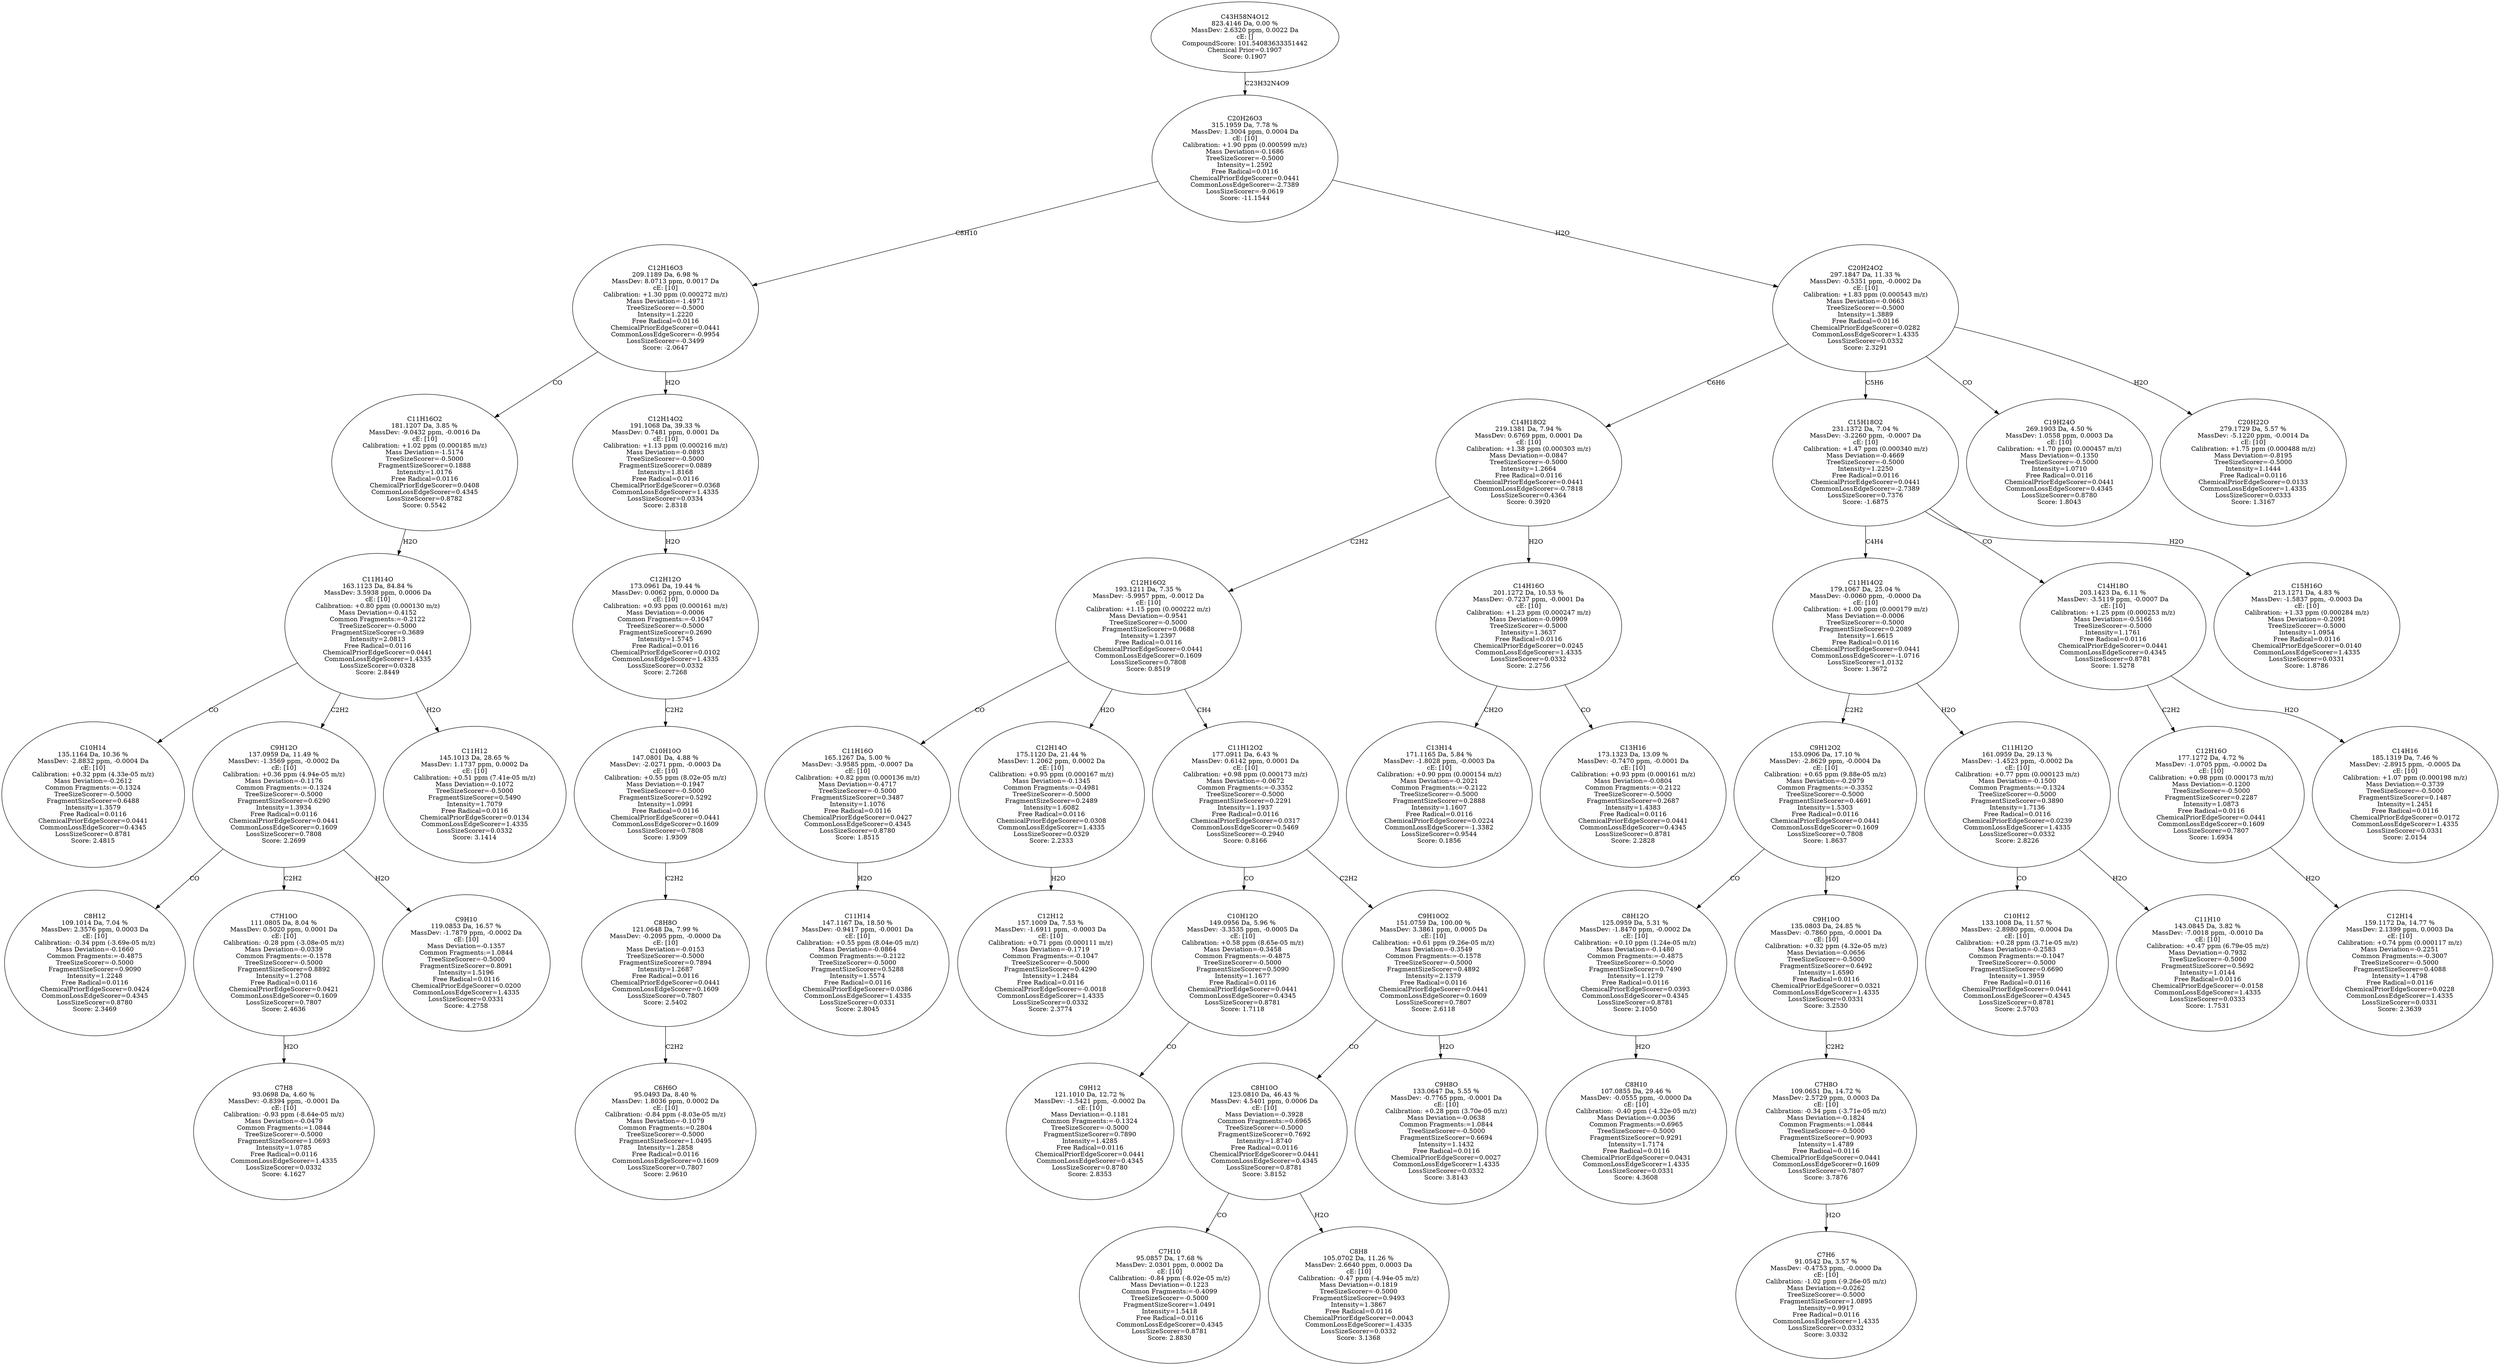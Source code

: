 strict digraph {
v1 [label="C10H14\n135.1164 Da, 10.36 %\nMassDev: -2.8832 ppm, -0.0004 Da\ncE: [10]\nCalibration: +0.32 ppm (4.33e-05 m/z)\nMass Deviation=-0.2612\nCommon Fragments:=-0.1324\nTreeSizeScorer=-0.5000\nFragmentSizeScorer=0.6488\nIntensity=1.3579\nFree Radical=0.0116\nChemicalPriorEdgeScorer=0.0441\nCommonLossEdgeScorer=0.4345\nLossSizeScorer=0.8781\nScore: 2.4815"];
v2 [label="C8H12\n109.1014 Da, 7.04 %\nMassDev: 2.3576 ppm, 0.0003 Da\ncE: [10]\nCalibration: -0.34 ppm (-3.69e-05 m/z)\nMass Deviation=-0.1660\nCommon Fragments:=-0.4875\nTreeSizeScorer=-0.5000\nFragmentSizeScorer=0.9090\nIntensity=1.2248\nFree Radical=0.0116\nChemicalPriorEdgeScorer=0.0424\nCommonLossEdgeScorer=0.4345\nLossSizeScorer=0.8780\nScore: 2.3469"];
v3 [label="C7H8\n93.0698 Da, 4.60 %\nMassDev: -0.8394 ppm, -0.0001 Da\ncE: [10]\nCalibration: -0.93 ppm (-8.64e-05 m/z)\nMass Deviation=-0.0479\nCommon Fragments:=1.0844\nTreeSizeScorer=-0.5000\nFragmentSizeScorer=1.0693\nIntensity=1.0785\nFree Radical=0.0116\nCommonLossEdgeScorer=1.4335\nLossSizeScorer=0.0332\nScore: 4.1627"];
v4 [label="C7H10O\n111.0805 Da, 8.04 %\nMassDev: 0.5020 ppm, 0.0001 Da\ncE: [10]\nCalibration: -0.28 ppm (-3.08e-05 m/z)\nMass Deviation=-0.0339\nCommon Fragments:=-0.1578\nTreeSizeScorer=-0.5000\nFragmentSizeScorer=0.8892\nIntensity=1.2708\nFree Radical=0.0116\nChemicalPriorEdgeScorer=0.0421\nCommonLossEdgeScorer=0.1609\nLossSizeScorer=0.7807\nScore: 2.4636"];
v5 [label="C9H10\n119.0853 Da, 16.57 %\nMassDev: -1.7879 ppm, -0.0002 Da\ncE: [10]\nMass Deviation=-0.1357\nCommon Fragments:=1.0844\nTreeSizeScorer=-0.5000\nFragmentSizeScorer=0.8091\nIntensity=1.5196\nFree Radical=0.0116\nChemicalPriorEdgeScorer=0.0200\nCommonLossEdgeScorer=1.4335\nLossSizeScorer=0.0331\nScore: 4.2758"];
v6 [label="C9H12O\n137.0959 Da, 11.49 %\nMassDev: -1.3569 ppm, -0.0002 Da\ncE: [10]\nCalibration: +0.36 ppm (4.94e-05 m/z)\nMass Deviation=-0.1176\nCommon Fragments:=-0.1324\nTreeSizeScorer=-0.5000\nFragmentSizeScorer=0.6290\nIntensity=1.3934\nFree Radical=0.0116\nChemicalPriorEdgeScorer=0.0441\nCommonLossEdgeScorer=0.1609\nLossSizeScorer=0.7808\nScore: 2.2699"];
v7 [label="C11H12\n145.1013 Da, 28.65 %\nMassDev: 1.1737 ppm, 0.0002 Da\ncE: [10]\nCalibration: +0.51 ppm (7.41e-05 m/z)\nMass Deviation=-0.1072\nTreeSizeScorer=-0.5000\nFragmentSizeScorer=0.5490\nIntensity=1.7079\nFree Radical=0.0116\nChemicalPriorEdgeScorer=0.0134\nCommonLossEdgeScorer=1.4335\nLossSizeScorer=0.0332\nScore: 3.1414"];
v8 [label="C11H14O\n163.1123 Da, 84.84 %\nMassDev: 3.5938 ppm, 0.0006 Da\ncE: [10]\nCalibration: +0.80 ppm (0.000130 m/z)\nMass Deviation=-0.4152\nCommon Fragments:=-0.2122\nTreeSizeScorer=-0.5000\nFragmentSizeScorer=0.3689\nIntensity=2.0813\nFree Radical=0.0116\nChemicalPriorEdgeScorer=0.0441\nCommonLossEdgeScorer=1.4335\nLossSizeScorer=0.0328\nScore: 2.8449"];
v9 [label="C11H16O2\n181.1207 Da, 3.85 %\nMassDev: -9.0432 ppm, -0.0016 Da\ncE: [10]\nCalibration: +1.02 ppm (0.000185 m/z)\nMass Deviation=-1.5174\nTreeSizeScorer=-0.5000\nFragmentSizeScorer=0.1888\nIntensity=1.0176\nFree Radical=0.0116\nChemicalPriorEdgeScorer=0.0408\nCommonLossEdgeScorer=0.4345\nLossSizeScorer=0.8782\nScore: 0.5542"];
v10 [label="C6H6O\n95.0493 Da, 8.40 %\nMassDev: 1.8036 ppm, 0.0002 Da\ncE: [10]\nCalibration: -0.84 ppm (-8.03e-05 m/z)\nMass Deviation=-0.1079\nCommon Fragments:=0.2804\nTreeSizeScorer=-0.5000\nFragmentSizeScorer=1.0495\nIntensity=1.2858\nFree Radical=0.0116\nCommonLossEdgeScorer=0.1609\nLossSizeScorer=0.7807\nScore: 2.9610"];
v11 [label="C8H8O\n121.0648 Da, 7.99 %\nMassDev: -0.2095 ppm, -0.0000 Da\ncE: [10]\nMass Deviation=-0.0153\nTreeSizeScorer=-0.5000\nFragmentSizeScorer=0.7894\nIntensity=1.2687\nFree Radical=0.0116\nChemicalPriorEdgeScorer=0.0441\nCommonLossEdgeScorer=0.1609\nLossSizeScorer=0.7807\nScore: 2.5402"];
v12 [label="C10H10O\n147.0801 Da, 4.88 %\nMassDev: -2.0271 ppm, -0.0003 Da\ncE: [10]\nCalibration: +0.55 ppm (8.02e-05 m/z)\nMass Deviation=-0.1947\nTreeSizeScorer=-0.5000\nFragmentSizeScorer=0.5292\nIntensity=1.0991\nFree Radical=0.0116\nChemicalPriorEdgeScorer=0.0441\nCommonLossEdgeScorer=0.1609\nLossSizeScorer=0.7808\nScore: 1.9309"];
v13 [label="C12H12O\n173.0961 Da, 19.44 %\nMassDev: 0.0062 ppm, 0.0000 Da\ncE: [10]\nCalibration: +0.93 ppm (0.000161 m/z)\nMass Deviation=-0.0006\nCommon Fragments:=-0.1047\nTreeSizeScorer=-0.5000\nFragmentSizeScorer=0.2690\nIntensity=1.5745\nFree Radical=0.0116\nChemicalPriorEdgeScorer=0.0102\nCommonLossEdgeScorer=1.4335\nLossSizeScorer=0.0332\nScore: 2.7268"];
v14 [label="C12H14O2\n191.1068 Da, 39.33 %\nMassDev: 0.7481 ppm, 0.0001 Da\ncE: [10]\nCalibration: +1.13 ppm (0.000216 m/z)\nMass Deviation=-0.0893\nTreeSizeScorer=-0.5000\nFragmentSizeScorer=0.0889\nIntensity=1.8168\nFree Radical=0.0116\nChemicalPriorEdgeScorer=0.0368\nCommonLossEdgeScorer=1.4335\nLossSizeScorer=0.0334\nScore: 2.8318"];
v15 [label="C12H16O3\n209.1189 Da, 6.98 %\nMassDev: 8.0713 ppm, 0.0017 Da\ncE: [10]\nCalibration: +1.30 ppm (0.000272 m/z)\nMass Deviation=-1.4971\nTreeSizeScorer=-0.5000\nIntensity=1.2220\nFree Radical=0.0116\nChemicalPriorEdgeScorer=0.0441\nCommonLossEdgeScorer=-0.9954\nLossSizeScorer=-0.3499\nScore: -2.0647"];
v16 [label="C11H14\n147.1167 Da, 18.50 %\nMassDev: -0.9417 ppm, -0.0001 Da\ncE: [10]\nCalibration: +0.55 ppm (8.04e-05 m/z)\nMass Deviation=-0.0864\nCommon Fragments:=-0.2122\nTreeSizeScorer=-0.5000\nFragmentSizeScorer=0.5288\nIntensity=1.5574\nFree Radical=0.0116\nChemicalPriorEdgeScorer=0.0386\nCommonLossEdgeScorer=1.4335\nLossSizeScorer=0.0331\nScore: 2.8045"];
v17 [label="C11H16O\n165.1267 Da, 5.00 %\nMassDev: -3.9585 ppm, -0.0007 Da\ncE: [10]\nCalibration: +0.82 ppm (0.000136 m/z)\nMass Deviation=-0.4717\nTreeSizeScorer=-0.5000\nFragmentSizeScorer=0.3487\nIntensity=1.1076\nFree Radical=0.0116\nChemicalPriorEdgeScorer=0.0427\nCommonLossEdgeScorer=0.4345\nLossSizeScorer=0.8780\nScore: 1.8515"];
v18 [label="C12H12\n157.1009 Da, 7.53 %\nMassDev: -1.6911 ppm, -0.0003 Da\ncE: [10]\nCalibration: +0.71 ppm (0.000111 m/z)\nMass Deviation=-0.1719\nCommon Fragments:=-0.1047\nTreeSizeScorer=-0.5000\nFragmentSizeScorer=0.4290\nIntensity=1.2484\nFree Radical=0.0116\nChemicalPriorEdgeScorer=-0.0018\nCommonLossEdgeScorer=1.4335\nLossSizeScorer=0.0332\nScore: 2.3774"];
v19 [label="C12H14O\n175.1120 Da, 21.44 %\nMassDev: 1.2062 ppm, 0.0002 Da\ncE: [10]\nCalibration: +0.95 ppm (0.000167 m/z)\nMass Deviation=-0.1345\nCommon Fragments:=-0.4981\nTreeSizeScorer=-0.5000\nFragmentSizeScorer=0.2489\nIntensity=1.6082\nFree Radical=0.0116\nChemicalPriorEdgeScorer=0.0308\nCommonLossEdgeScorer=1.4335\nLossSizeScorer=0.0329\nScore: 2.2333"];
v20 [label="C9H12\n121.1010 Da, 12.72 %\nMassDev: -1.5421 ppm, -0.0002 Da\ncE: [10]\nMass Deviation=-0.1181\nCommon Fragments:=-0.1324\nTreeSizeScorer=-0.5000\nFragmentSizeScorer=0.7890\nIntensity=1.4285\nFree Radical=0.0116\nChemicalPriorEdgeScorer=0.0441\nCommonLossEdgeScorer=0.4345\nLossSizeScorer=0.8780\nScore: 2.8353"];
v21 [label="C10H12O\n149.0956 Da, 5.96 %\nMassDev: -3.3535 ppm, -0.0005 Da\ncE: [10]\nCalibration: +0.58 ppm (8.65e-05 m/z)\nMass Deviation=-0.3458\nCommon Fragments:=-0.4875\nTreeSizeScorer=-0.5000\nFragmentSizeScorer=0.5090\nIntensity=1.1677\nFree Radical=0.0116\nChemicalPriorEdgeScorer=0.0441\nCommonLossEdgeScorer=0.4345\nLossSizeScorer=0.8781\nScore: 1.7118"];
v22 [label="C7H10\n95.0857 Da, 17.68 %\nMassDev: 2.0301 ppm, 0.0002 Da\ncE: [10]\nCalibration: -0.84 ppm (-8.02e-05 m/z)\nMass Deviation=-0.1223\nCommon Fragments:=-0.4099\nTreeSizeScorer=-0.5000\nFragmentSizeScorer=1.0491\nIntensity=1.5418\nFree Radical=0.0116\nCommonLossEdgeScorer=0.4345\nLossSizeScorer=0.8781\nScore: 2.8830"];
v23 [label="C8H8\n105.0702 Da, 11.26 %\nMassDev: 2.6640 ppm, 0.0003 Da\ncE: [10]\nCalibration: -0.47 ppm (-4.94e-05 m/z)\nMass Deviation=-0.1819\nTreeSizeScorer=-0.5000\nFragmentSizeScorer=0.9493\nIntensity=1.3867\nFree Radical=0.0116\nChemicalPriorEdgeScorer=0.0043\nCommonLossEdgeScorer=1.4335\nLossSizeScorer=0.0332\nScore: 3.1368"];
v24 [label="C8H10O\n123.0810 Da, 46.43 %\nMassDev: 4.5401 ppm, 0.0006 Da\ncE: [10]\nMass Deviation=-0.3928\nCommon Fragments:=0.6965\nTreeSizeScorer=-0.5000\nFragmentSizeScorer=0.7692\nIntensity=1.8740\nFree Radical=0.0116\nChemicalPriorEdgeScorer=0.0441\nCommonLossEdgeScorer=0.4345\nLossSizeScorer=0.8781\nScore: 3.8152"];
v25 [label="C9H8O\n133.0647 Da, 5.55 %\nMassDev: -0.7765 ppm, -0.0001 Da\ncE: [10]\nCalibration: +0.28 ppm (3.70e-05 m/z)\nMass Deviation=-0.0638\nCommon Fragments:=1.0844\nTreeSizeScorer=-0.5000\nFragmentSizeScorer=0.6694\nIntensity=1.1432\nFree Radical=0.0116\nChemicalPriorEdgeScorer=0.0027\nCommonLossEdgeScorer=1.4335\nLossSizeScorer=0.0332\nScore: 3.8143"];
v26 [label="C9H10O2\n151.0759 Da, 100.00 %\nMassDev: 3.3861 ppm, 0.0005 Da\ncE: [10]\nCalibration: +0.61 ppm (9.26e-05 m/z)\nMass Deviation=-0.3549\nCommon Fragments:=-0.1578\nTreeSizeScorer=-0.5000\nFragmentSizeScorer=0.4892\nIntensity=2.1379\nFree Radical=0.0116\nChemicalPriorEdgeScorer=0.0441\nCommonLossEdgeScorer=0.1609\nLossSizeScorer=0.7807\nScore: 2.6118"];
v27 [label="C11H12O2\n177.0911 Da, 6.43 %\nMassDev: 0.6142 ppm, 0.0001 Da\ncE: [10]\nCalibration: +0.98 ppm (0.000173 m/z)\nMass Deviation=-0.0672\nCommon Fragments:=-0.3352\nTreeSizeScorer=-0.5000\nFragmentSizeScorer=0.2291\nIntensity=1.1937\nFree Radical=0.0116\nChemicalPriorEdgeScorer=0.0317\nCommonLossEdgeScorer=0.5469\nLossSizeScorer=-0.2940\nScore: 0.8166"];
v28 [label="C12H16O2\n193.1211 Da, 7.35 %\nMassDev: -5.9957 ppm, -0.0012 Da\ncE: [10]\nCalibration: +1.15 ppm (0.000222 m/z)\nMass Deviation=-0.9541\nTreeSizeScorer=-0.5000\nFragmentSizeScorer=0.0688\nIntensity=1.2397\nFree Radical=0.0116\nChemicalPriorEdgeScorer=0.0441\nCommonLossEdgeScorer=0.1609\nLossSizeScorer=0.7808\nScore: 0.8519"];
v29 [label="C13H14\n171.1165 Da, 5.84 %\nMassDev: -1.8028 ppm, -0.0003 Da\ncE: [10]\nCalibration: +0.90 ppm (0.000154 m/z)\nMass Deviation=-0.2021\nCommon Fragments:=-0.2122\nTreeSizeScorer=-0.5000\nFragmentSizeScorer=0.2888\nIntensity=1.1607\nFree Radical=0.0116\nChemicalPriorEdgeScorer=0.0224\nCommonLossEdgeScorer=-1.3382\nLossSizeScorer=0.9544\nScore: 0.1856"];
v30 [label="C13H16\n173.1323 Da, 13.09 %\nMassDev: -0.7470 ppm, -0.0001 Da\ncE: [10]\nCalibration: +0.93 ppm (0.000161 m/z)\nMass Deviation=-0.0804\nCommon Fragments:=-0.2122\nTreeSizeScorer=-0.5000\nFragmentSizeScorer=0.2687\nIntensity=1.4383\nFree Radical=0.0116\nChemicalPriorEdgeScorer=0.0441\nCommonLossEdgeScorer=0.4345\nLossSizeScorer=0.8781\nScore: 2.2828"];
v31 [label="C14H16O\n201.1272 Da, 10.53 %\nMassDev: -0.7237 ppm, -0.0001 Da\ncE: [10]\nCalibration: +1.23 ppm (0.000247 m/z)\nMass Deviation=-0.0909\nTreeSizeScorer=-0.5000\nIntensity=1.3637\nFree Radical=0.0116\nChemicalPriorEdgeScorer=0.0245\nCommonLossEdgeScorer=1.4335\nLossSizeScorer=0.0332\nScore: 2.2756"];
v32 [label="C14H18O2\n219.1381 Da, 7.94 %\nMassDev: 0.6769 ppm, 0.0001 Da\ncE: [10]\nCalibration: +1.38 ppm (0.000303 m/z)\nMass Deviation=-0.0847\nTreeSizeScorer=-0.5000\nIntensity=1.2664\nFree Radical=0.0116\nChemicalPriorEdgeScorer=0.0441\nCommonLossEdgeScorer=-0.7818\nLossSizeScorer=0.4364\nScore: 0.3920"];
v33 [label="C8H10\n107.0855 Da, 29.46 %\nMassDev: -0.0555 ppm, -0.0000 Da\ncE: [10]\nCalibration: -0.40 ppm (-4.32e-05 m/z)\nMass Deviation=-0.0036\nCommon Fragments:=0.6965\nTreeSizeScorer=-0.5000\nFragmentSizeScorer=0.9291\nIntensity=1.7174\nFree Radical=0.0116\nChemicalPriorEdgeScorer=0.0431\nCommonLossEdgeScorer=1.4335\nLossSizeScorer=0.0331\nScore: 4.3608"];
v34 [label="C8H12O\n125.0959 Da, 5.31 %\nMassDev: -1.8470 ppm, -0.0002 Da\ncE: [10]\nCalibration: +0.10 ppm (1.24e-05 m/z)\nMass Deviation=-0.1480\nCommon Fragments:=-0.4875\nTreeSizeScorer=-0.5000\nFragmentSizeScorer=0.7490\nIntensity=1.1279\nFree Radical=0.0116\nChemicalPriorEdgeScorer=0.0393\nCommonLossEdgeScorer=0.4345\nLossSizeScorer=0.8781\nScore: 2.1050"];
v35 [label="C7H6\n91.0542 Da, 3.57 %\nMassDev: -0.4753 ppm, -0.0000 Da\ncE: [10]\nCalibration: -1.02 ppm (-9.26e-05 m/z)\nMass Deviation=-0.0262\nTreeSizeScorer=-0.5000\nFragmentSizeScorer=1.0895\nIntensity=0.9917\nFree Radical=0.0116\nCommonLossEdgeScorer=1.4335\nLossSizeScorer=0.0332\nScore: 3.0332"];
v36 [label="C7H8O\n109.0651 Da, 14.72 %\nMassDev: 2.5729 ppm, 0.0003 Da\ncE: [10]\nCalibration: -0.34 ppm (-3.71e-05 m/z)\nMass Deviation=-0.1824\nCommon Fragments:=1.0844\nTreeSizeScorer=-0.5000\nFragmentSizeScorer=0.9093\nIntensity=1.4789\nFree Radical=0.0116\nChemicalPriorEdgeScorer=0.0441\nCommonLossEdgeScorer=0.1609\nLossSizeScorer=0.7807\nScore: 3.7876"];
v37 [label="C9H10O\n135.0803 Da, 24.85 %\nMassDev: -0.7860 ppm, -0.0001 Da\ncE: [10]\nCalibration: +0.32 ppm (4.32e-05 m/z)\nMass Deviation=-0.0656\nTreeSizeScorer=-0.5000\nFragmentSizeScorer=0.6492\nIntensity=1.6590\nFree Radical=0.0116\nChemicalPriorEdgeScorer=0.0321\nCommonLossEdgeScorer=1.4335\nLossSizeScorer=0.0331\nScore: 3.2530"];
v38 [label="C9H12O2\n153.0906 Da, 17.10 %\nMassDev: -2.8629 ppm, -0.0004 Da\ncE: [10]\nCalibration: +0.65 ppm (9.88e-05 m/z)\nMass Deviation=-0.2979\nCommon Fragments:=-0.3352\nTreeSizeScorer=-0.5000\nFragmentSizeScorer=0.4691\nIntensity=1.5303\nFree Radical=0.0116\nChemicalPriorEdgeScorer=0.0441\nCommonLossEdgeScorer=0.1609\nLossSizeScorer=0.7808\nScore: 1.8637"];
v39 [label="C10H12\n133.1008 Da, 11.57 %\nMassDev: -2.8980 ppm, -0.0004 Da\ncE: [10]\nCalibration: +0.28 ppm (3.71e-05 m/z)\nMass Deviation=-0.2583\nCommon Fragments:=-0.1047\nTreeSizeScorer=-0.5000\nFragmentSizeScorer=0.6690\nIntensity=1.3959\nFree Radical=0.0116\nChemicalPriorEdgeScorer=0.0441\nCommonLossEdgeScorer=0.4345\nLossSizeScorer=0.8781\nScore: 2.5703"];
v40 [label="C11H10\n143.0845 Da, 3.82 %\nMassDev: -7.0018 ppm, -0.0010 Da\ncE: [10]\nCalibration: +0.47 ppm (6.79e-05 m/z)\nMass Deviation=-0.7932\nTreeSizeScorer=-0.5000\nFragmentSizeScorer=0.5692\nIntensity=1.0144\nFree Radical=0.0116\nChemicalPriorEdgeScorer=-0.0158\nCommonLossEdgeScorer=1.4335\nLossSizeScorer=0.0333\nScore: 1.7531"];
v41 [label="C11H12O\n161.0959 Da, 29.13 %\nMassDev: -1.4523 ppm, -0.0002 Da\ncE: [10]\nCalibration: +0.77 ppm (0.000123 m/z)\nMass Deviation=-0.1500\nCommon Fragments:=-0.1324\nTreeSizeScorer=-0.5000\nFragmentSizeScorer=0.3890\nIntensity=1.7136\nFree Radical=0.0116\nChemicalPriorEdgeScorer=0.0239\nCommonLossEdgeScorer=1.4335\nLossSizeScorer=0.0332\nScore: 2.8226"];
v42 [label="C11H14O2\n179.1067 Da, 25.04 %\nMassDev: -0.0060 ppm, -0.0000 Da\ncE: [10]\nCalibration: +1.00 ppm (0.000179 m/z)\nMass Deviation=-0.0006\nTreeSizeScorer=-0.5000\nFragmentSizeScorer=0.2089\nIntensity=1.6615\nFree Radical=0.0116\nChemicalPriorEdgeScorer=0.0441\nCommonLossEdgeScorer=-1.0716\nLossSizeScorer=1.0132\nScore: 1.3672"];
v43 [label="C12H14\n159.1172 Da, 14.77 %\nMassDev: 2.1399 ppm, 0.0003 Da\ncE: [10]\nCalibration: +0.74 ppm (0.000117 m/z)\nMass Deviation=-0.2251\nCommon Fragments:=-0.3007\nTreeSizeScorer=-0.5000\nFragmentSizeScorer=0.4088\nIntensity=1.4798\nFree Radical=0.0116\nChemicalPriorEdgeScorer=0.0228\nCommonLossEdgeScorer=1.4335\nLossSizeScorer=0.0331\nScore: 2.3639"];
v44 [label="C12H16O\n177.1272 Da, 4.72 %\nMassDev: -1.0705 ppm, -0.0002 Da\ncE: [10]\nCalibration: +0.98 ppm (0.000173 m/z)\nMass Deviation=-0.1200\nTreeSizeScorer=-0.5000\nFragmentSizeScorer=0.2287\nIntensity=1.0873\nFree Radical=0.0116\nChemicalPriorEdgeScorer=0.0441\nCommonLossEdgeScorer=0.1609\nLossSizeScorer=0.7807\nScore: 1.6934"];
v45 [label="C14H16\n185.1319 Da, 7.46 %\nMassDev: -2.8915 ppm, -0.0005 Da\ncE: [10]\nCalibration: +1.07 ppm (0.000198 m/z)\nMass Deviation=-0.3739\nTreeSizeScorer=-0.5000\nFragmentSizeScorer=0.1487\nIntensity=1.2451\nFree Radical=0.0116\nChemicalPriorEdgeScorer=0.0172\nCommonLossEdgeScorer=1.4335\nLossSizeScorer=0.0331\nScore: 2.0154"];
v46 [label="C14H18O\n203.1423 Da, 6.11 %\nMassDev: -3.5119 ppm, -0.0007 Da\ncE: [10]\nCalibration: +1.25 ppm (0.000253 m/z)\nMass Deviation=-0.5166\nTreeSizeScorer=-0.5000\nIntensity=1.1761\nFree Radical=0.0116\nChemicalPriorEdgeScorer=0.0441\nCommonLossEdgeScorer=0.4345\nLossSizeScorer=0.8781\nScore: 1.5278"];
v47 [label="C15H16O\n213.1271 Da, 4.83 %\nMassDev: -1.5837 ppm, -0.0003 Da\ncE: [10]\nCalibration: +1.33 ppm (0.000284 m/z)\nMass Deviation=-0.2091\nTreeSizeScorer=-0.5000\nIntensity=1.0954\nFree Radical=0.0116\nChemicalPriorEdgeScorer=0.0140\nCommonLossEdgeScorer=1.4335\nLossSizeScorer=0.0331\nScore: 1.8786"];
v48 [label="C15H18O2\n231.1372 Da, 7.04 %\nMassDev: -3.2260 ppm, -0.0007 Da\ncE: [10]\nCalibration: +1.47 ppm (0.000340 m/z)\nMass Deviation=-0.4669\nTreeSizeScorer=-0.5000\nIntensity=1.2250\nFree Radical=0.0116\nChemicalPriorEdgeScorer=0.0441\nCommonLossEdgeScorer=-2.7389\nLossSizeScorer=0.7376\nScore: -1.6875"];
v49 [label="C19H24O\n269.1903 Da, 4.50 %\nMassDev: 1.0558 ppm, 0.0003 Da\ncE: [10]\nCalibration: +1.70 ppm (0.000457 m/z)\nMass Deviation=-0.1350\nTreeSizeScorer=-0.5000\nIntensity=1.0710\nFree Radical=0.0116\nChemicalPriorEdgeScorer=0.0441\nCommonLossEdgeScorer=0.4345\nLossSizeScorer=0.8780\nScore: 1.8043"];
v50 [label="C20H22O\n279.1729 Da, 5.57 %\nMassDev: -5.1220 ppm, -0.0014 Da\ncE: [10]\nCalibration: +1.75 ppm (0.000488 m/z)\nMass Deviation=-0.8195\nTreeSizeScorer=-0.5000\nIntensity=1.1444\nFree Radical=0.0116\nChemicalPriorEdgeScorer=0.0133\nCommonLossEdgeScorer=1.4335\nLossSizeScorer=0.0333\nScore: 1.3167"];
v51 [label="C20H24O2\n297.1847 Da, 11.33 %\nMassDev: -0.5351 ppm, -0.0002 Da\ncE: [10]\nCalibration: +1.83 ppm (0.000543 m/z)\nMass Deviation=-0.0663\nTreeSizeScorer=-0.5000\nIntensity=1.3889\nFree Radical=0.0116\nChemicalPriorEdgeScorer=0.0282\nCommonLossEdgeScorer=1.4335\nLossSizeScorer=0.0332\nScore: 2.3291"];
v52 [label="C20H26O3\n315.1959 Da, 7.78 %\nMassDev: 1.3004 ppm, 0.0004 Da\ncE: [10]\nCalibration: +1.90 ppm (0.000599 m/z)\nMass Deviation=-0.1686\nTreeSizeScorer=-0.5000\nIntensity=1.2592\nFree Radical=0.0116\nChemicalPriorEdgeScorer=0.0441\nCommonLossEdgeScorer=-2.7389\nLossSizeScorer=-9.0619\nScore: -11.1544"];
v53 [label="C43H58N4O12\n823.4146 Da, 0.00 %\nMassDev: 2.6320 ppm, 0.0022 Da\ncE: []\nCompoundScore: 101.54083633351442\nChemical Prior=0.1907\nScore: 0.1907"];
v8 -> v1 [label="CO"];
v6 -> v2 [label="CO"];
v4 -> v3 [label="H2O"];
v6 -> v4 [label="C2H2"];
v6 -> v5 [label="H2O"];
v8 -> v6 [label="C2H2"];
v8 -> v7 [label="H2O"];
v9 -> v8 [label="H2O"];
v15 -> v9 [label="CO"];
v11 -> v10 [label="C2H2"];
v12 -> v11 [label="C2H2"];
v13 -> v12 [label="C2H2"];
v14 -> v13 [label="H2O"];
v15 -> v14 [label="H2O"];
v52 -> v15 [label="C8H10"];
v17 -> v16 [label="H2O"];
v28 -> v17 [label="CO"];
v19 -> v18 [label="H2O"];
v28 -> v19 [label="H2O"];
v21 -> v20 [label="CO"];
v27 -> v21 [label="CO"];
v24 -> v22 [label="CO"];
v24 -> v23 [label="H2O"];
v26 -> v24 [label="CO"];
v26 -> v25 [label="H2O"];
v27 -> v26 [label="C2H2"];
v28 -> v27 [label="CH4"];
v32 -> v28 [label="C2H2"];
v31 -> v29 [label="CH2O"];
v31 -> v30 [label="CO"];
v32 -> v31 [label="H2O"];
v51 -> v32 [label="C6H6"];
v34 -> v33 [label="H2O"];
v38 -> v34 [label="CO"];
v36 -> v35 [label="H2O"];
v37 -> v36 [label="C2H2"];
v38 -> v37 [label="H2O"];
v42 -> v38 [label="C2H2"];
v41 -> v39 [label="CO"];
v41 -> v40 [label="H2O"];
v42 -> v41 [label="H2O"];
v48 -> v42 [label="C4H4"];
v44 -> v43 [label="H2O"];
v46 -> v44 [label="C2H2"];
v46 -> v45 [label="H2O"];
v48 -> v46 [label="CO"];
v48 -> v47 [label="H2O"];
v51 -> v48 [label="C5H6"];
v51 -> v49 [label="CO"];
v51 -> v50 [label="H2O"];
v52 -> v51 [label="H2O"];
v53 -> v52 [label="C23H32N4O9"];
}